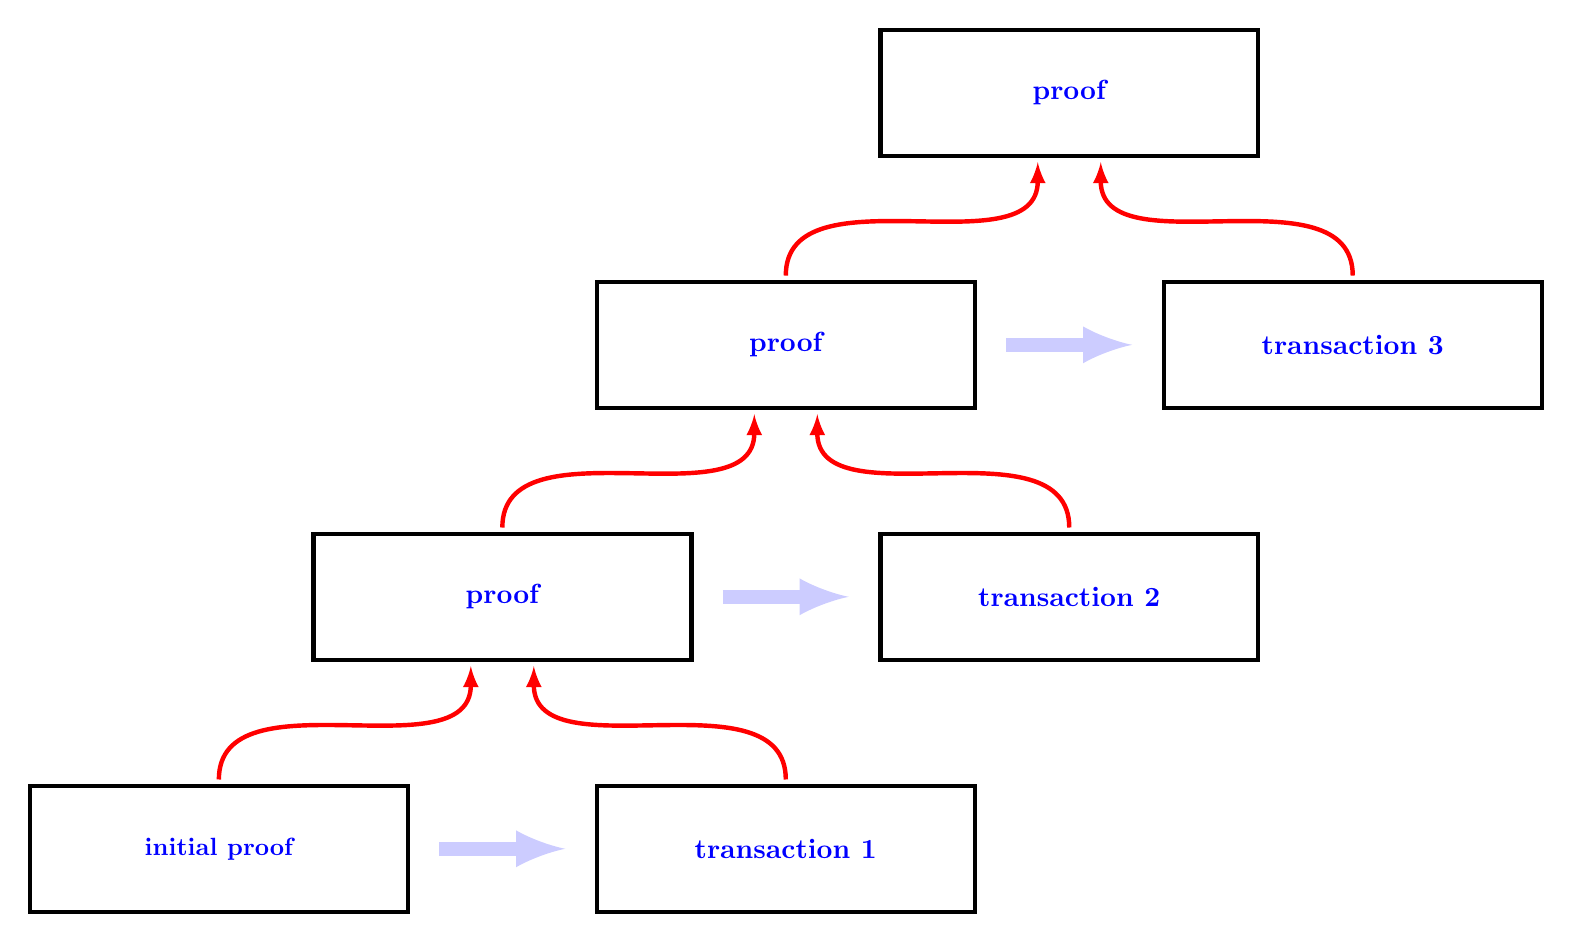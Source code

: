\begin{tikzpicture}[scale=0.8, every node/.style={scale=1}]


\draw[ultra thick] (0,0) rectangle ++(6,2);
\node[blue,scale=0.9] at (3,1) {\bf initial proof};

\begin{scope}[xshift=9cm]
\draw[ultra thick] (0,0) rectangle ++(6,2);
\node[blue] at (3,1) {\bf transaction 1};
\end{scope}


\draw [->,>=latex,blue!20,ultra thick,line width=5] (6.5,1) to ++(2,0);
%\draw [->,>=latex,blue!20,ultra thick,line width=5] (15.5,1) to ++(3,0) node[right] {empreinte} ;

\draw[->,>=latex,red,ultra thick] (3,2.1) to[out=90,in=-90,->] ++(4,1.8);
\draw[->,>=latex,red,ultra thick] (12,2.1) to[out=90,in=-90,->] ++(-4,1.8);


%%%%%%%%%%%%%%%%%%%%%%%%%%%%%%%%%%%%%%%%


\begin{scope}[xshift=4.5cm,yshift=4cm]
\draw[ultra thick] (0,0) rectangle ++(6,2);
\node[blue] at (3,1) {\bf proof};
\end{scope}

\begin{scope}[xshift=4.5cm,yshift=4cm]

\begin{scope}[xshift=9cm]
\draw[ultra thick] (0,0) rectangle ++(6,2);
\node[blue] at (3,1) {\bf transaction 2};
\end{scope}

\draw [->,>=latex,blue!20,ultra thick,line width=5] (6.5,1) to ++(2,0);
%\draw [->,>=latex,blue!20,ultra thick,line width=5] (15.5,1) to ++(3,0) node[right] {empreinte} ;

\draw[->,>=latex,red,ultra thick] (3,2.1) to[out=90,in=-90,->] ++(4,1.8);
\draw[->,>=latex,red,ultra thick] (12,2.1) to[out=90,in=-90,->] ++(-4,1.8);
\end{scope}


%%%%%%%%%%%%%%%%%%%%%%%%%%%%%%%%%%%%%%%%

\begin{scope}[xshift=9cm,yshift=8cm]
\draw[ultra thick] (0,0) rectangle ++(6,2);
\node[blue] at (3,1) {\bf proof};
\end{scope}

\begin{scope}[xshift=9cm,yshift=8cm]

\begin{scope}[xshift=9cm]
\draw[ultra thick] (0,0) rectangle ++(6,2);
\node[blue] at (3,1) {\bf transaction 3};
\end{scope}

\draw [->,>=latex,blue!20,ultra thick,line width=5] (6.5,1) to ++(2,0);
%\draw [->,>=latex,blue!20,ultra thick,line width=5] (15.5,1) to ++(3,0) node[right] {empreinte} ;

\draw[->,>=latex,red,ultra thick] (3,2.1) to[out=90,in=-90,->] ++(4,1.8);
\draw[->,>=latex,red,ultra thick] (12,2.1) to[out=90,in=-90,->] ++(-4,1.8);

\end{scope}


%%%%%%%%%%%%%%%%%%%%%%%%%%%%%%%%%%%%%%%%

\begin{scope}[xshift=13.5cm,yshift=12cm]
\draw[ultra thick] (0,0) rectangle ++(6,2);
\node[blue] at (3,1) {\bf proof};
\end{scope}



\end{tikzpicture}